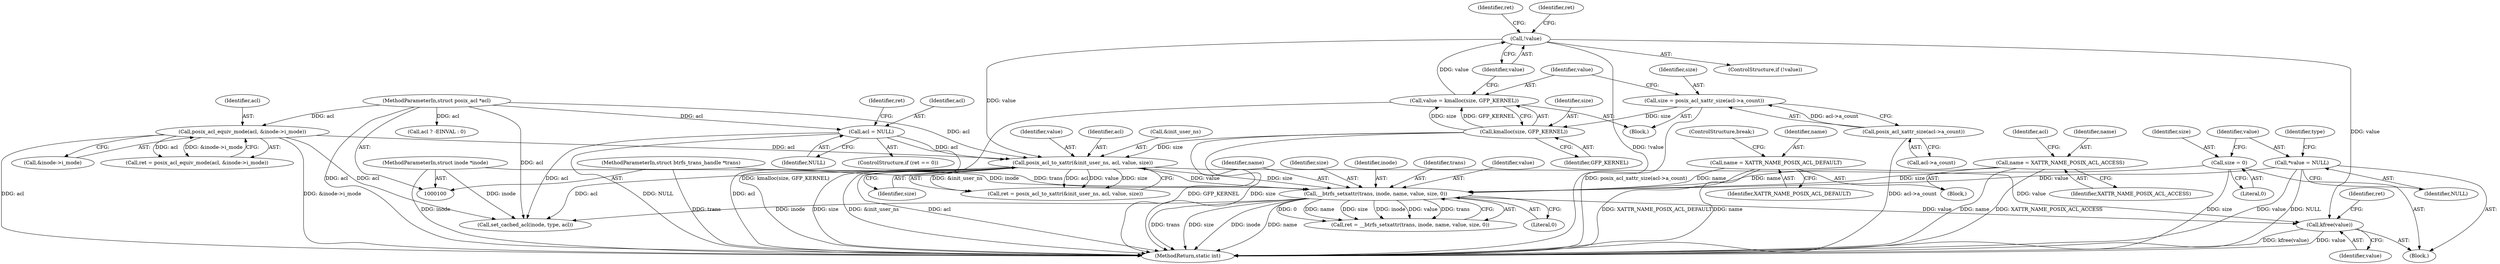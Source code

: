 digraph "1_linux_073931017b49d9458aa351605b43a7e34598caef_0@API" {
"1000218" [label="(Call,kfree(value))"];
"1000187" [label="(Call,!value)"];
"1000181" [label="(Call,value = kmalloc(size, GFP_KERNEL))"];
"1000183" [label="(Call,kmalloc(size, GFP_KERNEL))"];
"1000175" [label="(Call,size = posix_acl_xattr_size(acl->a_count))"];
"1000177" [label="(Call,posix_acl_xattr_size(acl->a_count))"];
"1000197" [label="(Call,posix_acl_to_xattr(&init_user_ns, acl, value, size))"];
"1000144" [label="(Call,acl = NULL)"];
"1000103" [label="(MethodParameterIn,struct posix_acl *acl)"];
"1000128" [label="(Call,posix_acl_equiv_mode(acl, &inode->i_mode))"];
"1000210" [label="(Call,__btrfs_setxattr(trans, inode, name, value, size, 0))"];
"1000101" [label="(MethodParameterIn,struct btrfs_trans_handle *trans)"];
"1000102" [label="(MethodParameterIn,struct inode *inode)"];
"1000120" [label="(Call,name = XATTR_NAME_POSIX_ACL_ACCESS)"];
"1000164" [label="(Call,name = XATTR_NAME_POSIX_ACL_DEFAULT)"];
"1000113" [label="(Call,*value = NULL)"];
"1000108" [label="(Call,size = 0)"];
"1000187" [label="(Call,!value)"];
"1000188" [label="(Identifier,value)"];
"1000145" [label="(Identifier,acl)"];
"1000166" [label="(Identifier,XATTR_NAME_POSIX_ACL_DEFAULT)"];
"1000222" [label="(Identifier,ret)"];
"1000177" [label="(Call,posix_acl_xattr_size(acl->a_count))"];
"1000219" [label="(Identifier,value)"];
"1000210" [label="(Call,__btrfs_setxattr(trans, inode, name, value, size, 0))"];
"1000212" [label="(Identifier,inode)"];
"1000146" [label="(Identifier,NULL)"];
"1000121" [label="(Identifier,name)"];
"1000117" [label="(Identifier,type)"];
"1000211" [label="(Identifier,trans)"];
"1000181" [label="(Call,value = kmalloc(size, GFP_KERNEL))"];
"1000175" [label="(Call,size = posix_acl_xattr_size(acl->a_count))"];
"1000208" [label="(Call,ret = __btrfs_setxattr(trans, inode, name, value, size, 0))"];
"1000124" [label="(Identifier,acl)"];
"1000130" [label="(Call,&inode->i_mode)"];
"1000140" [label="(ControlStructure,if (ret == 0))"];
"1000148" [label="(Identifier,ret)"];
"1000122" [label="(Identifier,XATTR_NAME_POSIX_ACL_ACCESS)"];
"1000218" [label="(Call,kfree(value))"];
"1000144" [label="(Call,acl = NULL)"];
"1000214" [label="(Identifier,value)"];
"1000202" [label="(Identifier,size)"];
"1000105" [label="(Block,)"];
"1000108" [label="(Call,size = 0)"];
"1000113" [label="(Call,*value = NULL)"];
"1000229" [label="(MethodReturn,static int)"];
"1000126" [label="(Call,ret = posix_acl_equiv_mode(acl, &inode->i_mode))"];
"1000213" [label="(Identifier,name)"];
"1000201" [label="(Identifier,value)"];
"1000182" [label="(Identifier,value)"];
"1000196" [label="(Identifier,ret)"];
"1000183" [label="(Call,kmalloc(size, GFP_KERNEL))"];
"1000216" [label="(Literal,0)"];
"1000101" [label="(MethodParameterIn,struct btrfs_trans_handle *trans)"];
"1000115" [label="(Identifier,NULL)"];
"1000200" [label="(Identifier,acl)"];
"1000128" [label="(Call,posix_acl_equiv_mode(acl, &inode->i_mode))"];
"1000184" [label="(Identifier,size)"];
"1000114" [label="(Identifier,value)"];
"1000118" [label="(Block,)"];
"1000195" [label="(Call,ret = posix_acl_to_xattr(&init_user_ns, acl, value, size))"];
"1000176" [label="(Identifier,size)"];
"1000103" [label="(MethodParameterIn,struct posix_acl *acl)"];
"1000120" [label="(Call,name = XATTR_NAME_POSIX_ACL_ACCESS)"];
"1000159" [label="(Call,acl ? -EINVAL : 0)"];
"1000165" [label="(Identifier,name)"];
"1000174" [label="(Block,)"];
"1000223" [label="(Call,set_cached_acl(inode, type, acl))"];
"1000215" [label="(Identifier,size)"];
"1000186" [label="(ControlStructure,if (!value))"];
"1000109" [label="(Identifier,size)"];
"1000178" [label="(Call,acl->a_count)"];
"1000167" [label="(ControlStructure,break;)"];
"1000164" [label="(Call,name = XATTR_NAME_POSIX_ACL_DEFAULT)"];
"1000185" [label="(Identifier,GFP_KERNEL)"];
"1000102" [label="(MethodParameterIn,struct inode *inode)"];
"1000198" [label="(Call,&init_user_ns)"];
"1000191" [label="(Identifier,ret)"];
"1000197" [label="(Call,posix_acl_to_xattr(&init_user_ns, acl, value, size))"];
"1000129" [label="(Identifier,acl)"];
"1000110" [label="(Literal,0)"];
"1000218" -> "1000105"  [label="AST: "];
"1000218" -> "1000219"  [label="CFG: "];
"1000219" -> "1000218"  [label="AST: "];
"1000222" -> "1000218"  [label="CFG: "];
"1000218" -> "1000229"  [label="DDG: value"];
"1000218" -> "1000229"  [label="DDG: kfree(value)"];
"1000187" -> "1000218"  [label="DDG: value"];
"1000197" -> "1000218"  [label="DDG: value"];
"1000210" -> "1000218"  [label="DDG: value"];
"1000187" -> "1000186"  [label="AST: "];
"1000187" -> "1000188"  [label="CFG: "];
"1000188" -> "1000187"  [label="AST: "];
"1000191" -> "1000187"  [label="CFG: "];
"1000196" -> "1000187"  [label="CFG: "];
"1000187" -> "1000229"  [label="DDG: !value"];
"1000181" -> "1000187"  [label="DDG: value"];
"1000187" -> "1000197"  [label="DDG: value"];
"1000181" -> "1000174"  [label="AST: "];
"1000181" -> "1000183"  [label="CFG: "];
"1000182" -> "1000181"  [label="AST: "];
"1000183" -> "1000181"  [label="AST: "];
"1000188" -> "1000181"  [label="CFG: "];
"1000181" -> "1000229"  [label="DDG: kmalloc(size, GFP_KERNEL)"];
"1000183" -> "1000181"  [label="DDG: size"];
"1000183" -> "1000181"  [label="DDG: GFP_KERNEL"];
"1000183" -> "1000185"  [label="CFG: "];
"1000184" -> "1000183"  [label="AST: "];
"1000185" -> "1000183"  [label="AST: "];
"1000183" -> "1000229"  [label="DDG: GFP_KERNEL"];
"1000183" -> "1000229"  [label="DDG: size"];
"1000175" -> "1000183"  [label="DDG: size"];
"1000183" -> "1000197"  [label="DDG: size"];
"1000175" -> "1000174"  [label="AST: "];
"1000175" -> "1000177"  [label="CFG: "];
"1000176" -> "1000175"  [label="AST: "];
"1000177" -> "1000175"  [label="AST: "];
"1000182" -> "1000175"  [label="CFG: "];
"1000175" -> "1000229"  [label="DDG: posix_acl_xattr_size(acl->a_count)"];
"1000177" -> "1000175"  [label="DDG: acl->a_count"];
"1000177" -> "1000178"  [label="CFG: "];
"1000178" -> "1000177"  [label="AST: "];
"1000177" -> "1000229"  [label="DDG: acl->a_count"];
"1000197" -> "1000195"  [label="AST: "];
"1000197" -> "1000202"  [label="CFG: "];
"1000198" -> "1000197"  [label="AST: "];
"1000200" -> "1000197"  [label="AST: "];
"1000201" -> "1000197"  [label="AST: "];
"1000202" -> "1000197"  [label="AST: "];
"1000195" -> "1000197"  [label="CFG: "];
"1000197" -> "1000229"  [label="DDG: acl"];
"1000197" -> "1000229"  [label="DDG: size"];
"1000197" -> "1000229"  [label="DDG: &init_user_ns"];
"1000197" -> "1000195"  [label="DDG: &init_user_ns"];
"1000197" -> "1000195"  [label="DDG: acl"];
"1000197" -> "1000195"  [label="DDG: value"];
"1000197" -> "1000195"  [label="DDG: size"];
"1000144" -> "1000197"  [label="DDG: acl"];
"1000128" -> "1000197"  [label="DDG: acl"];
"1000103" -> "1000197"  [label="DDG: acl"];
"1000197" -> "1000210"  [label="DDG: value"];
"1000197" -> "1000210"  [label="DDG: size"];
"1000197" -> "1000223"  [label="DDG: acl"];
"1000144" -> "1000140"  [label="AST: "];
"1000144" -> "1000146"  [label="CFG: "];
"1000145" -> "1000144"  [label="AST: "];
"1000146" -> "1000144"  [label="AST: "];
"1000148" -> "1000144"  [label="CFG: "];
"1000144" -> "1000229"  [label="DDG: acl"];
"1000144" -> "1000229"  [label="DDG: NULL"];
"1000103" -> "1000144"  [label="DDG: acl"];
"1000144" -> "1000223"  [label="DDG: acl"];
"1000103" -> "1000100"  [label="AST: "];
"1000103" -> "1000229"  [label="DDG: acl"];
"1000103" -> "1000128"  [label="DDG: acl"];
"1000103" -> "1000159"  [label="DDG: acl"];
"1000103" -> "1000223"  [label="DDG: acl"];
"1000128" -> "1000126"  [label="AST: "];
"1000128" -> "1000130"  [label="CFG: "];
"1000129" -> "1000128"  [label="AST: "];
"1000130" -> "1000128"  [label="AST: "];
"1000126" -> "1000128"  [label="CFG: "];
"1000128" -> "1000229"  [label="DDG: &inode->i_mode"];
"1000128" -> "1000229"  [label="DDG: acl"];
"1000128" -> "1000126"  [label="DDG: acl"];
"1000128" -> "1000126"  [label="DDG: &inode->i_mode"];
"1000128" -> "1000223"  [label="DDG: acl"];
"1000210" -> "1000208"  [label="AST: "];
"1000210" -> "1000216"  [label="CFG: "];
"1000211" -> "1000210"  [label="AST: "];
"1000212" -> "1000210"  [label="AST: "];
"1000213" -> "1000210"  [label="AST: "];
"1000214" -> "1000210"  [label="AST: "];
"1000215" -> "1000210"  [label="AST: "];
"1000216" -> "1000210"  [label="AST: "];
"1000208" -> "1000210"  [label="CFG: "];
"1000210" -> "1000229"  [label="DDG: inode"];
"1000210" -> "1000229"  [label="DDG: name"];
"1000210" -> "1000229"  [label="DDG: trans"];
"1000210" -> "1000229"  [label="DDG: size"];
"1000210" -> "1000208"  [label="DDG: 0"];
"1000210" -> "1000208"  [label="DDG: name"];
"1000210" -> "1000208"  [label="DDG: size"];
"1000210" -> "1000208"  [label="DDG: inode"];
"1000210" -> "1000208"  [label="DDG: value"];
"1000210" -> "1000208"  [label="DDG: trans"];
"1000101" -> "1000210"  [label="DDG: trans"];
"1000102" -> "1000210"  [label="DDG: inode"];
"1000120" -> "1000210"  [label="DDG: name"];
"1000164" -> "1000210"  [label="DDG: name"];
"1000113" -> "1000210"  [label="DDG: value"];
"1000108" -> "1000210"  [label="DDG: size"];
"1000210" -> "1000223"  [label="DDG: inode"];
"1000101" -> "1000100"  [label="AST: "];
"1000101" -> "1000229"  [label="DDG: trans"];
"1000102" -> "1000100"  [label="AST: "];
"1000102" -> "1000229"  [label="DDG: inode"];
"1000102" -> "1000223"  [label="DDG: inode"];
"1000120" -> "1000118"  [label="AST: "];
"1000120" -> "1000122"  [label="CFG: "];
"1000121" -> "1000120"  [label="AST: "];
"1000122" -> "1000120"  [label="AST: "];
"1000124" -> "1000120"  [label="CFG: "];
"1000120" -> "1000229"  [label="DDG: name"];
"1000120" -> "1000229"  [label="DDG: XATTR_NAME_POSIX_ACL_ACCESS"];
"1000164" -> "1000118"  [label="AST: "];
"1000164" -> "1000166"  [label="CFG: "];
"1000165" -> "1000164"  [label="AST: "];
"1000166" -> "1000164"  [label="AST: "];
"1000167" -> "1000164"  [label="CFG: "];
"1000164" -> "1000229"  [label="DDG: XATTR_NAME_POSIX_ACL_DEFAULT"];
"1000164" -> "1000229"  [label="DDG: name"];
"1000113" -> "1000105"  [label="AST: "];
"1000113" -> "1000115"  [label="CFG: "];
"1000114" -> "1000113"  [label="AST: "];
"1000115" -> "1000113"  [label="AST: "];
"1000117" -> "1000113"  [label="CFG: "];
"1000113" -> "1000229"  [label="DDG: value"];
"1000113" -> "1000229"  [label="DDG: NULL"];
"1000108" -> "1000105"  [label="AST: "];
"1000108" -> "1000110"  [label="CFG: "];
"1000109" -> "1000108"  [label="AST: "];
"1000110" -> "1000108"  [label="AST: "];
"1000114" -> "1000108"  [label="CFG: "];
"1000108" -> "1000229"  [label="DDG: size"];
}
